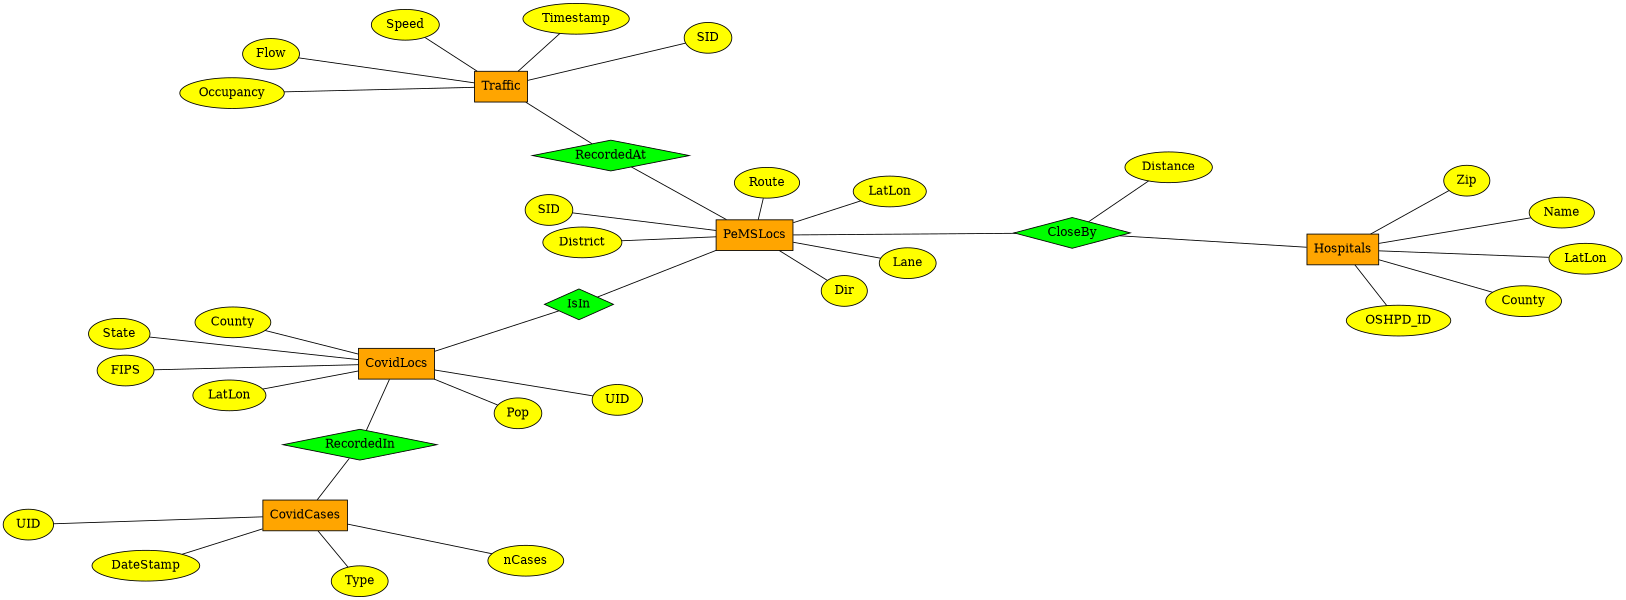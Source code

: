 // Create E/R diagram using graphviz
// Install graphviz using 'conda install graphviz'
// Create plot by running: dot -Tsvg capstone_er.gv -o capstone_er.svg
graph csER {
 	ratio="fill";
	size="12,4!";
	margin=0;

	layout=neato
        //relations
	node [shape=box, fillcolor=orange, style=filled]; CovidLocs; CovidCases; Hospitals; PeMSLocs; Traffic;
        //attributes for CovidLocs
	node [shape=ellipse, fillcolor=yellow, style=filled]; State; FIPS; Pop;
        //attributes for CovidCases
	node [shape=ellipse, fillcolor=yellow, style=filled]; DateStamp; nCases; Type;
        //attributes for hospitals
	node [shape=ellipse, fillcolor=yellow, style=filled]; OSHPD_ID; Name; Zip; 
        //attributes for PeMSLocs
	node [shape=ellipse, fillcolor=yellow, style=filled]; Route; Dir; Lane;
        //attributes for Traffic
	node [shape=ellipse, fillcolor=yellow, style=filled]; Timestamp; Flow; Speed; Occupancy;

        //relations
	node [shape=diamond,style=filled,fillcolor=green]; RecordedIn; 
	node [shape=diamond,style=filled,fillcolor=green]; RecordedAt;
	//node [shape=diamond,style=filled,color=lightgrey]; LocatedIn;

	//node [shape=diamond,style=filled,color=lightgrey]; {node[label="Recorded"] rec1; rec2;}
	node [shape=diamond,style=filled,fillcolor=green]; CloseBy;

	node [shape=diamond,style=filled,fillcolor=green]; IsIn;

        //attributes for CloseBy relation
	node [shape=ellipse, style=filled, fillcolor=yellow]; Distance;

        //shared attributes
        node [shape=ellipse, fillcolor=yellow, style=filled]; {node[label="UID"] uidl, uidc;}
        node [shape=ellipse, fillcolor=yellow, style=filled]; {node[label="LatLon"] lll, llh; llp;}
        node [shape=ellipse, fillcolor=yellow, style=filled]; {node[label="County"] countyl, countyh;}
        node [shape=ellipse, fillcolor=yellow, style=filled]; {node[label="SID"] sidl, sidr;}

        //Covidlocs attributes
	CovidLocs -- uidl;
	CovidLocs -- State;
	CovidLocs -- FIPS;
	CovidLocs -- countyl;
	CovidLocs -- lll;
	CovidLocs -- Pop;

        //CovidCases attributes
        CovidCases -- uidc;
        CovidCases -- DateStamp;
        CovidCases -- nCases;
        CovidCases -- Type;

        //Hospital attributes
        Hospitals -- Name;
        Hospitals -- Zip;
        Hospitals -- countyh;
        Hospitals -- llh;
        Hospitals -- OSHPD_ID;

        //PeMSLoc attributes
        PeMSLocs -- sidl;
        PeMSLocs -- Route;
        PeMSLocs -- Dir;
        PeMSLocs -- Lane;
        PeMSLocs -- llp;
        PeMSLocs -- District;

        //Traffic attributes
        Traffic -- sidr;
        Traffic -- Flow;
        Traffic -- Speed;
        Traffic -- Occupancy;
        Traffic -- Timestamp;

        CloseBy -- Distance;

        //Relations
        CovidLocs -- RecordedIn -- CovidCases;
        //CovidLocs -- LocatedIn -- Hospitals;
        //CovidLocs -- LocatedIn -- PeMSLocs;
        PeMSLocs -- RecordedAt -- Traffic;
        PeMSLocs -- CloseBy -- Hospitals;

        PeMSLocs -- IsIn -- CovidLocs;
        
	//label = "\n\nEntity Relationship Diagram for traffic, Covid-19 and hospital data";
	fontsize=20;
}
